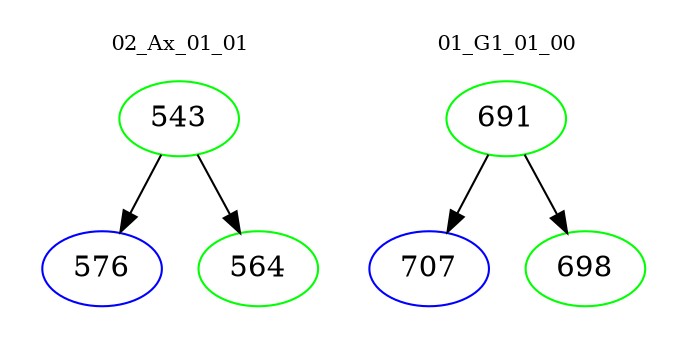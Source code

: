 digraph{
subgraph cluster_0 {
color = white
label = "02_Ax_01_01";
fontsize=10;
T0_543 [label="543", color="green"]
T0_543 -> T0_576 [color="black"]
T0_576 [label="576", color="blue"]
T0_543 -> T0_564 [color="black"]
T0_564 [label="564", color="green"]
}
subgraph cluster_1 {
color = white
label = "01_G1_01_00";
fontsize=10;
T1_691 [label="691", color="green"]
T1_691 -> T1_707 [color="black"]
T1_707 [label="707", color="blue"]
T1_691 -> T1_698 [color="black"]
T1_698 [label="698", color="green"]
}
}
